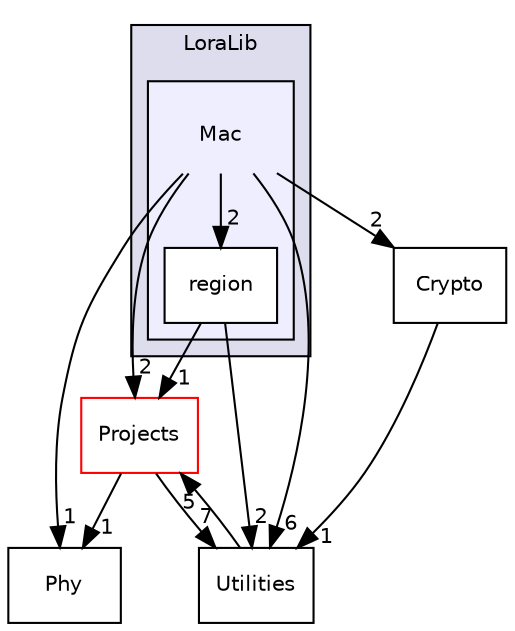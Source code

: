 digraph "LoraLib/Mac" {
  compound=true
  node [ fontsize="10", fontname="Helvetica"];
  edge [ labelfontsize="10", labelfontname="Helvetica"];
  subgraph clusterdir_878635d2ccdb6aa6ab3ba685c8bd0903 {
    graph [ bgcolor="#ddddee", pencolor="black", label="LoraLib" fontname="Helvetica", fontsize="10", URL="dir_878635d2ccdb6aa6ab3ba685c8bd0903.html"]
  subgraph clusterdir_dcc3f3a2ef60cd59876b06f488984cc7 {
    graph [ bgcolor="#eeeeff", pencolor="black", label="" URL="dir_dcc3f3a2ef60cd59876b06f488984cc7.html"];
    dir_dcc3f3a2ef60cd59876b06f488984cc7 [shape=plaintext label="Mac"];
    dir_41355537c687996eec07067aeafc9912 [shape=box label="region" color="black" fillcolor="white" style="filled" URL="dir_41355537c687996eec07067aeafc9912.html"];
  }
  }
  dir_42d92c0ad260e61d9ec5c856feb0dd22 [shape=box label="Phy" URL="dir_42d92c0ad260e61d9ec5c856feb0dd22.html"];
  dir_2003fc44d714abd685a4a4d73dd09b13 [shape=box label="Crypto" URL="dir_2003fc44d714abd685a4a4d73dd09b13.html"];
  dir_cdca82bb84e552384c32423304757306 [shape=box label="Utilities" URL="dir_cdca82bb84e552384c32423304757306.html"];
  dir_7a6499598ddcfcabe96e224cb4a6d834 [shape=box label="Projects" fillcolor="white" style="filled" color="red" URL="dir_7a6499598ddcfcabe96e224cb4a6d834.html"];
  dir_2003fc44d714abd685a4a4d73dd09b13->dir_cdca82bb84e552384c32423304757306 [headlabel="1", labeldistance=1.5 headhref="dir_000008_000012.html"];
  dir_cdca82bb84e552384c32423304757306->dir_7a6499598ddcfcabe96e224cb4a6d834 [headlabel="5", labeldistance=1.5 headhref="dir_000012_000013.html"];
  dir_7a6499598ddcfcabe96e224cb4a6d834->dir_42d92c0ad260e61d9ec5c856feb0dd22 [headlabel="1", labeldistance=1.5 headhref="dir_000013_000011.html"];
  dir_7a6499598ddcfcabe96e224cb4a6d834->dir_cdca82bb84e552384c32423304757306 [headlabel="7", labeldistance=1.5 headhref="dir_000013_000012.html"];
  dir_dcc3f3a2ef60cd59876b06f488984cc7->dir_42d92c0ad260e61d9ec5c856feb0dd22 [headlabel="1", labeldistance=1.5 headhref="dir_000009_000011.html"];
  dir_dcc3f3a2ef60cd59876b06f488984cc7->dir_2003fc44d714abd685a4a4d73dd09b13 [headlabel="2", labeldistance=1.5 headhref="dir_000009_000008.html"];
  dir_dcc3f3a2ef60cd59876b06f488984cc7->dir_cdca82bb84e552384c32423304757306 [headlabel="6", labeldistance=1.5 headhref="dir_000009_000012.html"];
  dir_dcc3f3a2ef60cd59876b06f488984cc7->dir_7a6499598ddcfcabe96e224cb4a6d834 [headlabel="2", labeldistance=1.5 headhref="dir_000009_000013.html"];
  dir_dcc3f3a2ef60cd59876b06f488984cc7->dir_41355537c687996eec07067aeafc9912 [headlabel="2", labeldistance=1.5 headhref="dir_000009_000010.html"];
  dir_41355537c687996eec07067aeafc9912->dir_cdca82bb84e552384c32423304757306 [headlabel="2", labeldistance=1.5 headhref="dir_000010_000012.html"];
  dir_41355537c687996eec07067aeafc9912->dir_7a6499598ddcfcabe96e224cb4a6d834 [headlabel="1", labeldistance=1.5 headhref="dir_000010_000013.html"];
}
